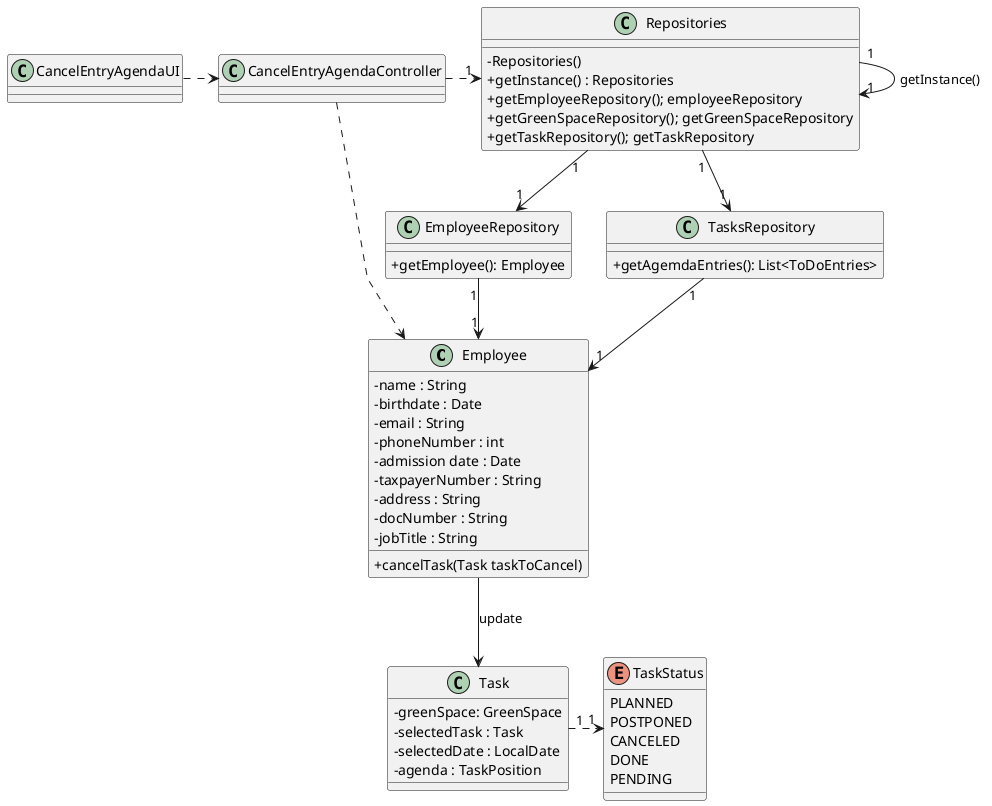 @startuml
'skinparam monochrome true
skinparam packageStyle rectangle
skinparam shadowing false
skinparam linetype polyline
'skinparam linetype orto

skinparam classAttributeIconSize 0

'left to right direction
class Employee{
    -name : String
    -birthdate : Date
    -email : String
    -phoneNumber : int
    -admission date : Date
    -taxpayerNumber : String
    -address : String
    -docNumber : String
    -jobTitle : String

+ cancelTask(Task taskToCancel)


}

class Task{
-greenSpace: GreenSpace
-selectedTask : Task
-selectedDate : LocalDate
-agenda : TaskPosition

}


class CancelEntryAgendaController{

}

class CancelEntryAgendaUI{

}

class Repositories {
    - Repositories()
    + getInstance() : Repositories
    + getEmployeeRepository(); employeeRepository
     + getGreenSpaceRepository(); getGreenSpaceRepository
     + getTaskRepository(); getTaskRepository

}
class EmployeeRepository{


+getEmployee(): Employee

}
class TasksRepository{
 +getAgemdaEntries(): List<ToDoEntries>
}

enum TaskStatus {
    PLANNED
    POSTPONED
    CANCELED
    DONE
    PENDING
}


CancelEntryAgendaUI .>CancelEntryAgendaController

CancelEntryAgendaController .> "1" Repositories

Repositories "1" --> "1" Repositories : getInstance()
Repositories "1" --> "1" EmployeeRepository
Repositories "1" --> "1" TasksRepository

CancelEntryAgendaController ..>Employee

EmployeeRepository "1" --> "1" Employee
TasksRepository "1" --> "1" Employee

Employee --> Task: update

Task "1" .> "1" TaskStatus
@enduml
